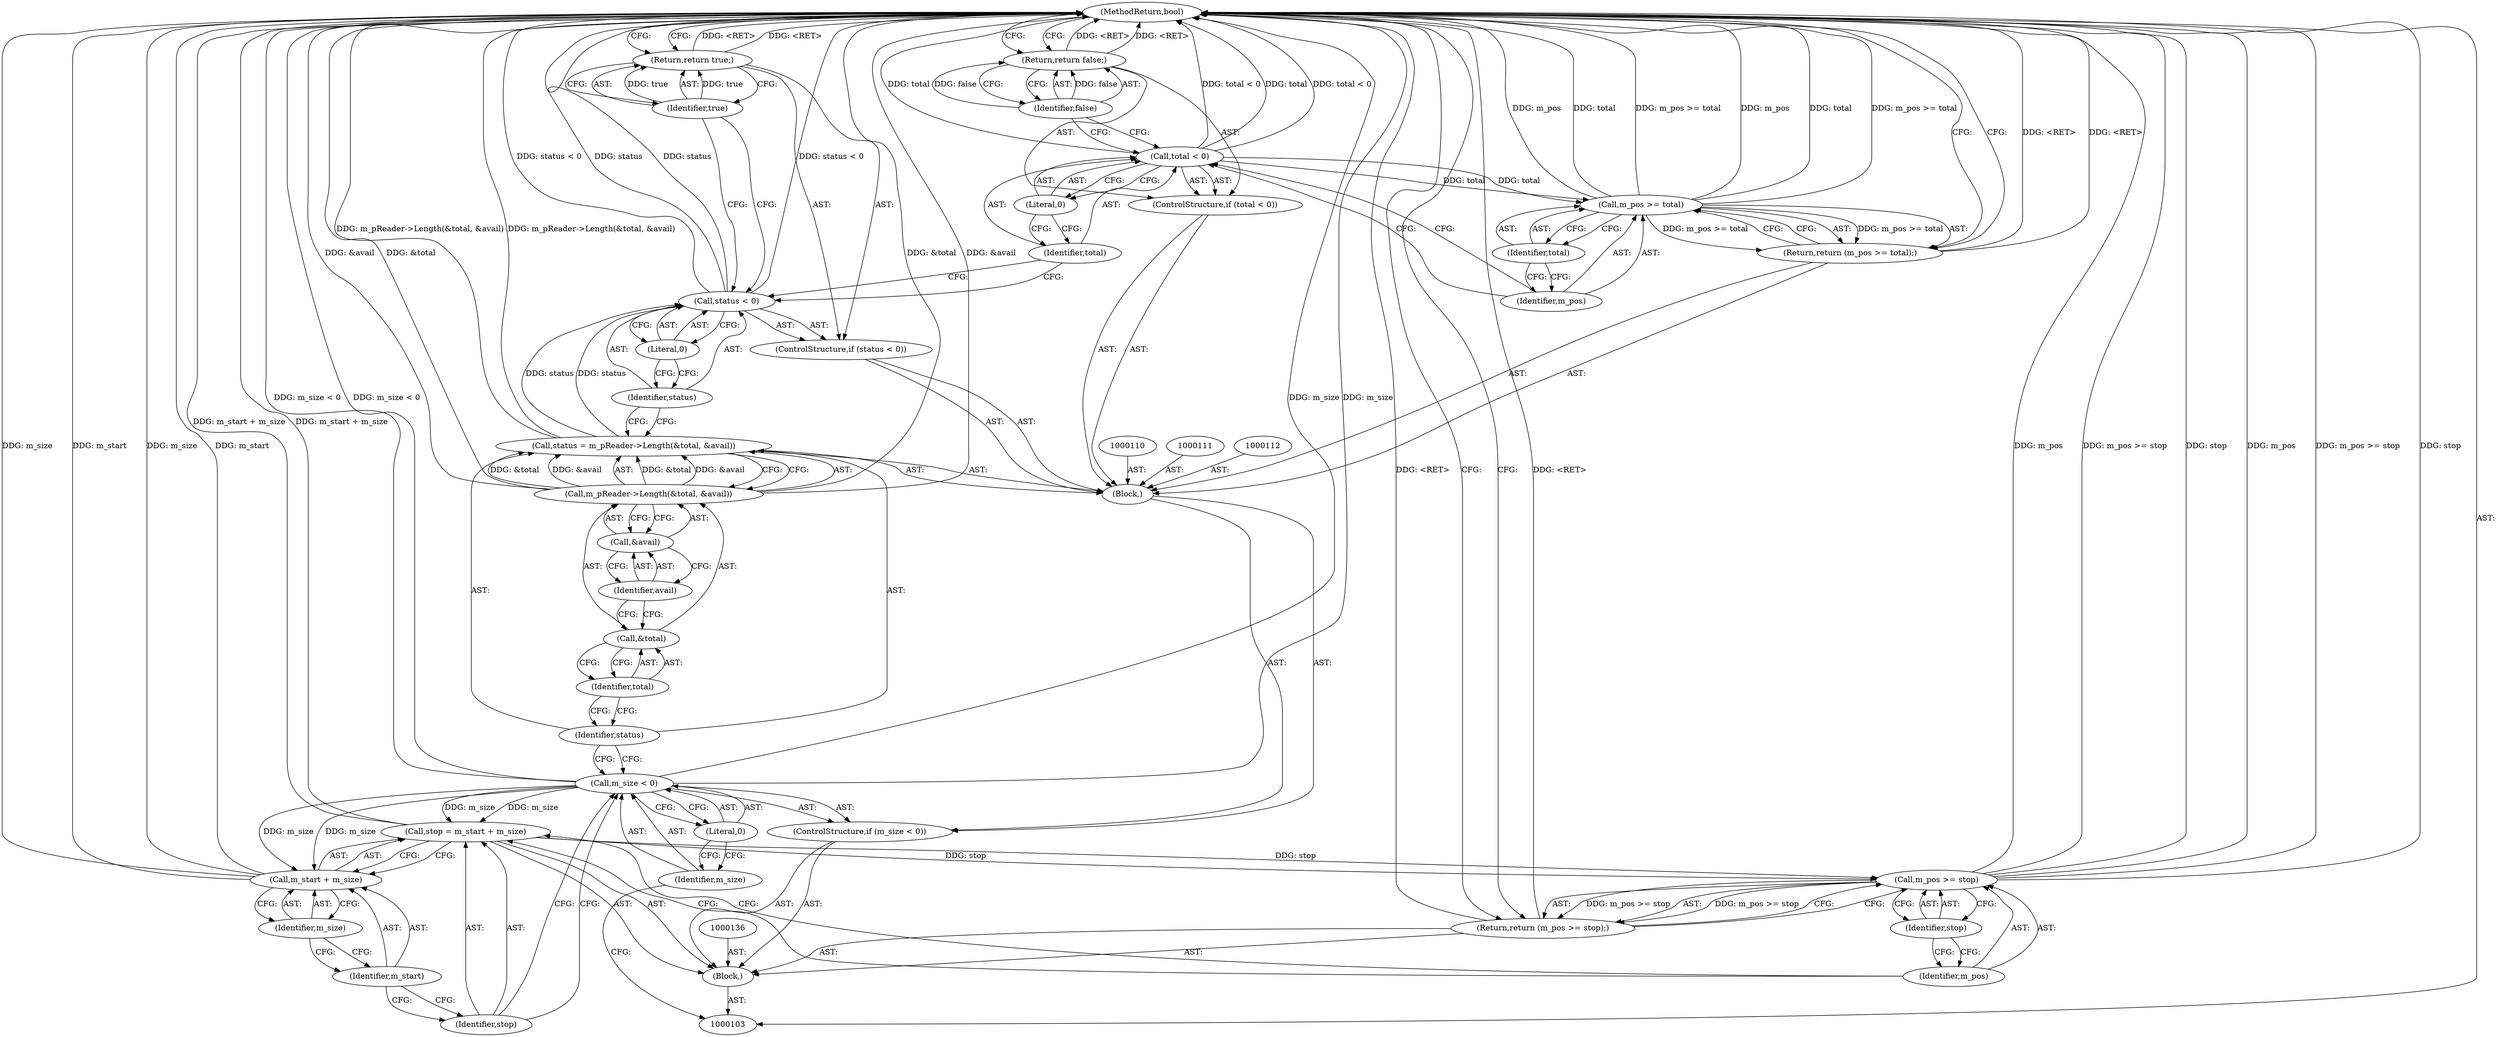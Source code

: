 digraph "1_Android_04839626ed859623901ebd3a5fd483982186b59d_30" {
"1000146" [label="(MethodReturn,bool)"];
"1000124" [label="(Return,return true;)"];
"1000125" [label="(Identifier,true)"];
"1000127" [label="(Call,total < 0)"];
"1000128" [label="(Identifier,total)"];
"1000129" [label="(Literal,0)"];
"1000126" [label="(ControlStructure,if (total < 0))"];
"1000130" [label="(Return,return false;)"];
"1000131" [label="(Identifier,false)"];
"1000133" [label="(Call,m_pos >= total)"];
"1000134" [label="(Identifier,m_pos)"];
"1000135" [label="(Identifier,total)"];
"1000132" [label="(Return,return (m_pos >= total);)"];
"1000137" [label="(Call,stop = m_start + m_size)"];
"1000138" [label="(Identifier,stop)"];
"1000139" [label="(Call,m_start + m_size)"];
"1000140" [label="(Identifier,m_start)"];
"1000141" [label="(Identifier,m_size)"];
"1000104" [label="(Block,)"];
"1000143" [label="(Call,m_pos >= stop)"];
"1000144" [label="(Identifier,m_pos)"];
"1000145" [label="(Identifier,stop)"];
"1000142" [label="(Return,return (m_pos >= stop);)"];
"1000108" [label="(Literal,0)"];
"1000105" [label="(ControlStructure,if (m_size < 0))"];
"1000106" [label="(Call,m_size < 0)"];
"1000107" [label="(Identifier,m_size)"];
"1000113" [label="(Call,status = m_pReader->Length(&total, &avail))"];
"1000114" [label="(Identifier,status)"];
"1000115" [label="(Call,m_pReader->Length(&total, &avail))"];
"1000116" [label="(Call,&total)"];
"1000117" [label="(Identifier,total)"];
"1000118" [label="(Call,&avail)"];
"1000119" [label="(Identifier,avail)"];
"1000109" [label="(Block,)"];
"1000121" [label="(Call,status < 0)"];
"1000122" [label="(Identifier,status)"];
"1000123" [label="(Literal,0)"];
"1000120" [label="(ControlStructure,if (status < 0))"];
"1000146" -> "1000103"  [label="AST: "];
"1000146" -> "1000124"  [label="CFG: "];
"1000146" -> "1000130"  [label="CFG: "];
"1000146" -> "1000132"  [label="CFG: "];
"1000146" -> "1000142"  [label="CFG: "];
"1000142" -> "1000146"  [label="DDG: <RET>"];
"1000132" -> "1000146"  [label="DDG: <RET>"];
"1000124" -> "1000146"  [label="DDG: <RET>"];
"1000106" -> "1000146"  [label="DDG: m_size"];
"1000106" -> "1000146"  [label="DDG: m_size < 0"];
"1000139" -> "1000146"  [label="DDG: m_start"];
"1000139" -> "1000146"  [label="DDG: m_size"];
"1000127" -> "1000146"  [label="DDG: total < 0"];
"1000127" -> "1000146"  [label="DDG: total"];
"1000115" -> "1000146"  [label="DDG: &avail"];
"1000115" -> "1000146"  [label="DDG: &total"];
"1000133" -> "1000146"  [label="DDG: m_pos >= total"];
"1000133" -> "1000146"  [label="DDG: m_pos"];
"1000133" -> "1000146"  [label="DDG: total"];
"1000137" -> "1000146"  [label="DDG: m_start + m_size"];
"1000143" -> "1000146"  [label="DDG: m_pos"];
"1000143" -> "1000146"  [label="DDG: m_pos >= stop"];
"1000143" -> "1000146"  [label="DDG: stop"];
"1000113" -> "1000146"  [label="DDG: m_pReader->Length(&total, &avail)"];
"1000121" -> "1000146"  [label="DDG: status < 0"];
"1000121" -> "1000146"  [label="DDG: status"];
"1000130" -> "1000146"  [label="DDG: <RET>"];
"1000124" -> "1000120"  [label="AST: "];
"1000124" -> "1000125"  [label="CFG: "];
"1000125" -> "1000124"  [label="AST: "];
"1000146" -> "1000124"  [label="CFG: "];
"1000124" -> "1000146"  [label="DDG: <RET>"];
"1000125" -> "1000124"  [label="DDG: true"];
"1000125" -> "1000124"  [label="AST: "];
"1000125" -> "1000121"  [label="CFG: "];
"1000124" -> "1000125"  [label="CFG: "];
"1000125" -> "1000124"  [label="DDG: true"];
"1000127" -> "1000126"  [label="AST: "];
"1000127" -> "1000129"  [label="CFG: "];
"1000128" -> "1000127"  [label="AST: "];
"1000129" -> "1000127"  [label="AST: "];
"1000131" -> "1000127"  [label="CFG: "];
"1000134" -> "1000127"  [label="CFG: "];
"1000127" -> "1000146"  [label="DDG: total < 0"];
"1000127" -> "1000146"  [label="DDG: total"];
"1000127" -> "1000133"  [label="DDG: total"];
"1000128" -> "1000127"  [label="AST: "];
"1000128" -> "1000121"  [label="CFG: "];
"1000129" -> "1000128"  [label="CFG: "];
"1000129" -> "1000127"  [label="AST: "];
"1000129" -> "1000128"  [label="CFG: "];
"1000127" -> "1000129"  [label="CFG: "];
"1000126" -> "1000109"  [label="AST: "];
"1000127" -> "1000126"  [label="AST: "];
"1000130" -> "1000126"  [label="AST: "];
"1000130" -> "1000126"  [label="AST: "];
"1000130" -> "1000131"  [label="CFG: "];
"1000131" -> "1000130"  [label="AST: "];
"1000146" -> "1000130"  [label="CFG: "];
"1000130" -> "1000146"  [label="DDG: <RET>"];
"1000131" -> "1000130"  [label="DDG: false"];
"1000131" -> "1000130"  [label="AST: "];
"1000131" -> "1000127"  [label="CFG: "];
"1000130" -> "1000131"  [label="CFG: "];
"1000131" -> "1000130"  [label="DDG: false"];
"1000133" -> "1000132"  [label="AST: "];
"1000133" -> "1000135"  [label="CFG: "];
"1000134" -> "1000133"  [label="AST: "];
"1000135" -> "1000133"  [label="AST: "];
"1000132" -> "1000133"  [label="CFG: "];
"1000133" -> "1000146"  [label="DDG: m_pos >= total"];
"1000133" -> "1000146"  [label="DDG: m_pos"];
"1000133" -> "1000146"  [label="DDG: total"];
"1000133" -> "1000132"  [label="DDG: m_pos >= total"];
"1000127" -> "1000133"  [label="DDG: total"];
"1000134" -> "1000133"  [label="AST: "];
"1000134" -> "1000127"  [label="CFG: "];
"1000135" -> "1000134"  [label="CFG: "];
"1000135" -> "1000133"  [label="AST: "];
"1000135" -> "1000134"  [label="CFG: "];
"1000133" -> "1000135"  [label="CFG: "];
"1000132" -> "1000109"  [label="AST: "];
"1000132" -> "1000133"  [label="CFG: "];
"1000133" -> "1000132"  [label="AST: "];
"1000146" -> "1000132"  [label="CFG: "];
"1000132" -> "1000146"  [label="DDG: <RET>"];
"1000133" -> "1000132"  [label="DDG: m_pos >= total"];
"1000137" -> "1000104"  [label="AST: "];
"1000137" -> "1000139"  [label="CFG: "];
"1000138" -> "1000137"  [label="AST: "];
"1000139" -> "1000137"  [label="AST: "];
"1000144" -> "1000137"  [label="CFG: "];
"1000137" -> "1000146"  [label="DDG: m_start + m_size"];
"1000106" -> "1000137"  [label="DDG: m_size"];
"1000137" -> "1000143"  [label="DDG: stop"];
"1000138" -> "1000137"  [label="AST: "];
"1000138" -> "1000106"  [label="CFG: "];
"1000140" -> "1000138"  [label="CFG: "];
"1000139" -> "1000137"  [label="AST: "];
"1000139" -> "1000141"  [label="CFG: "];
"1000140" -> "1000139"  [label="AST: "];
"1000141" -> "1000139"  [label="AST: "];
"1000137" -> "1000139"  [label="CFG: "];
"1000139" -> "1000146"  [label="DDG: m_start"];
"1000139" -> "1000146"  [label="DDG: m_size"];
"1000106" -> "1000139"  [label="DDG: m_size"];
"1000140" -> "1000139"  [label="AST: "];
"1000140" -> "1000138"  [label="CFG: "];
"1000141" -> "1000140"  [label="CFG: "];
"1000141" -> "1000139"  [label="AST: "];
"1000141" -> "1000140"  [label="CFG: "];
"1000139" -> "1000141"  [label="CFG: "];
"1000104" -> "1000103"  [label="AST: "];
"1000105" -> "1000104"  [label="AST: "];
"1000136" -> "1000104"  [label="AST: "];
"1000137" -> "1000104"  [label="AST: "];
"1000142" -> "1000104"  [label="AST: "];
"1000143" -> "1000142"  [label="AST: "];
"1000143" -> "1000145"  [label="CFG: "];
"1000144" -> "1000143"  [label="AST: "];
"1000145" -> "1000143"  [label="AST: "];
"1000142" -> "1000143"  [label="CFG: "];
"1000143" -> "1000146"  [label="DDG: m_pos"];
"1000143" -> "1000146"  [label="DDG: m_pos >= stop"];
"1000143" -> "1000146"  [label="DDG: stop"];
"1000143" -> "1000142"  [label="DDG: m_pos >= stop"];
"1000137" -> "1000143"  [label="DDG: stop"];
"1000144" -> "1000143"  [label="AST: "];
"1000144" -> "1000137"  [label="CFG: "];
"1000145" -> "1000144"  [label="CFG: "];
"1000145" -> "1000143"  [label="AST: "];
"1000145" -> "1000144"  [label="CFG: "];
"1000143" -> "1000145"  [label="CFG: "];
"1000142" -> "1000104"  [label="AST: "];
"1000142" -> "1000143"  [label="CFG: "];
"1000143" -> "1000142"  [label="AST: "];
"1000146" -> "1000142"  [label="CFG: "];
"1000142" -> "1000146"  [label="DDG: <RET>"];
"1000143" -> "1000142"  [label="DDG: m_pos >= stop"];
"1000108" -> "1000106"  [label="AST: "];
"1000108" -> "1000107"  [label="CFG: "];
"1000106" -> "1000108"  [label="CFG: "];
"1000105" -> "1000104"  [label="AST: "];
"1000106" -> "1000105"  [label="AST: "];
"1000109" -> "1000105"  [label="AST: "];
"1000106" -> "1000105"  [label="AST: "];
"1000106" -> "1000108"  [label="CFG: "];
"1000107" -> "1000106"  [label="AST: "];
"1000108" -> "1000106"  [label="AST: "];
"1000114" -> "1000106"  [label="CFG: "];
"1000138" -> "1000106"  [label="CFG: "];
"1000106" -> "1000146"  [label="DDG: m_size"];
"1000106" -> "1000146"  [label="DDG: m_size < 0"];
"1000106" -> "1000137"  [label="DDG: m_size"];
"1000106" -> "1000139"  [label="DDG: m_size"];
"1000107" -> "1000106"  [label="AST: "];
"1000107" -> "1000103"  [label="CFG: "];
"1000108" -> "1000107"  [label="CFG: "];
"1000113" -> "1000109"  [label="AST: "];
"1000113" -> "1000115"  [label="CFG: "];
"1000114" -> "1000113"  [label="AST: "];
"1000115" -> "1000113"  [label="AST: "];
"1000122" -> "1000113"  [label="CFG: "];
"1000113" -> "1000146"  [label="DDG: m_pReader->Length(&total, &avail)"];
"1000115" -> "1000113"  [label="DDG: &total"];
"1000115" -> "1000113"  [label="DDG: &avail"];
"1000113" -> "1000121"  [label="DDG: status"];
"1000114" -> "1000113"  [label="AST: "];
"1000114" -> "1000106"  [label="CFG: "];
"1000117" -> "1000114"  [label="CFG: "];
"1000115" -> "1000113"  [label="AST: "];
"1000115" -> "1000118"  [label="CFG: "];
"1000116" -> "1000115"  [label="AST: "];
"1000118" -> "1000115"  [label="AST: "];
"1000113" -> "1000115"  [label="CFG: "];
"1000115" -> "1000146"  [label="DDG: &avail"];
"1000115" -> "1000146"  [label="DDG: &total"];
"1000115" -> "1000113"  [label="DDG: &total"];
"1000115" -> "1000113"  [label="DDG: &avail"];
"1000116" -> "1000115"  [label="AST: "];
"1000116" -> "1000117"  [label="CFG: "];
"1000117" -> "1000116"  [label="AST: "];
"1000119" -> "1000116"  [label="CFG: "];
"1000117" -> "1000116"  [label="AST: "];
"1000117" -> "1000114"  [label="CFG: "];
"1000116" -> "1000117"  [label="CFG: "];
"1000118" -> "1000115"  [label="AST: "];
"1000118" -> "1000119"  [label="CFG: "];
"1000119" -> "1000118"  [label="AST: "];
"1000115" -> "1000118"  [label="CFG: "];
"1000119" -> "1000118"  [label="AST: "];
"1000119" -> "1000116"  [label="CFG: "];
"1000118" -> "1000119"  [label="CFG: "];
"1000109" -> "1000105"  [label="AST: "];
"1000110" -> "1000109"  [label="AST: "];
"1000111" -> "1000109"  [label="AST: "];
"1000112" -> "1000109"  [label="AST: "];
"1000113" -> "1000109"  [label="AST: "];
"1000120" -> "1000109"  [label="AST: "];
"1000126" -> "1000109"  [label="AST: "];
"1000132" -> "1000109"  [label="AST: "];
"1000121" -> "1000120"  [label="AST: "];
"1000121" -> "1000123"  [label="CFG: "];
"1000122" -> "1000121"  [label="AST: "];
"1000123" -> "1000121"  [label="AST: "];
"1000125" -> "1000121"  [label="CFG: "];
"1000128" -> "1000121"  [label="CFG: "];
"1000121" -> "1000146"  [label="DDG: status < 0"];
"1000121" -> "1000146"  [label="DDG: status"];
"1000113" -> "1000121"  [label="DDG: status"];
"1000122" -> "1000121"  [label="AST: "];
"1000122" -> "1000113"  [label="CFG: "];
"1000123" -> "1000122"  [label="CFG: "];
"1000123" -> "1000121"  [label="AST: "];
"1000123" -> "1000122"  [label="CFG: "];
"1000121" -> "1000123"  [label="CFG: "];
"1000120" -> "1000109"  [label="AST: "];
"1000121" -> "1000120"  [label="AST: "];
"1000124" -> "1000120"  [label="AST: "];
}
